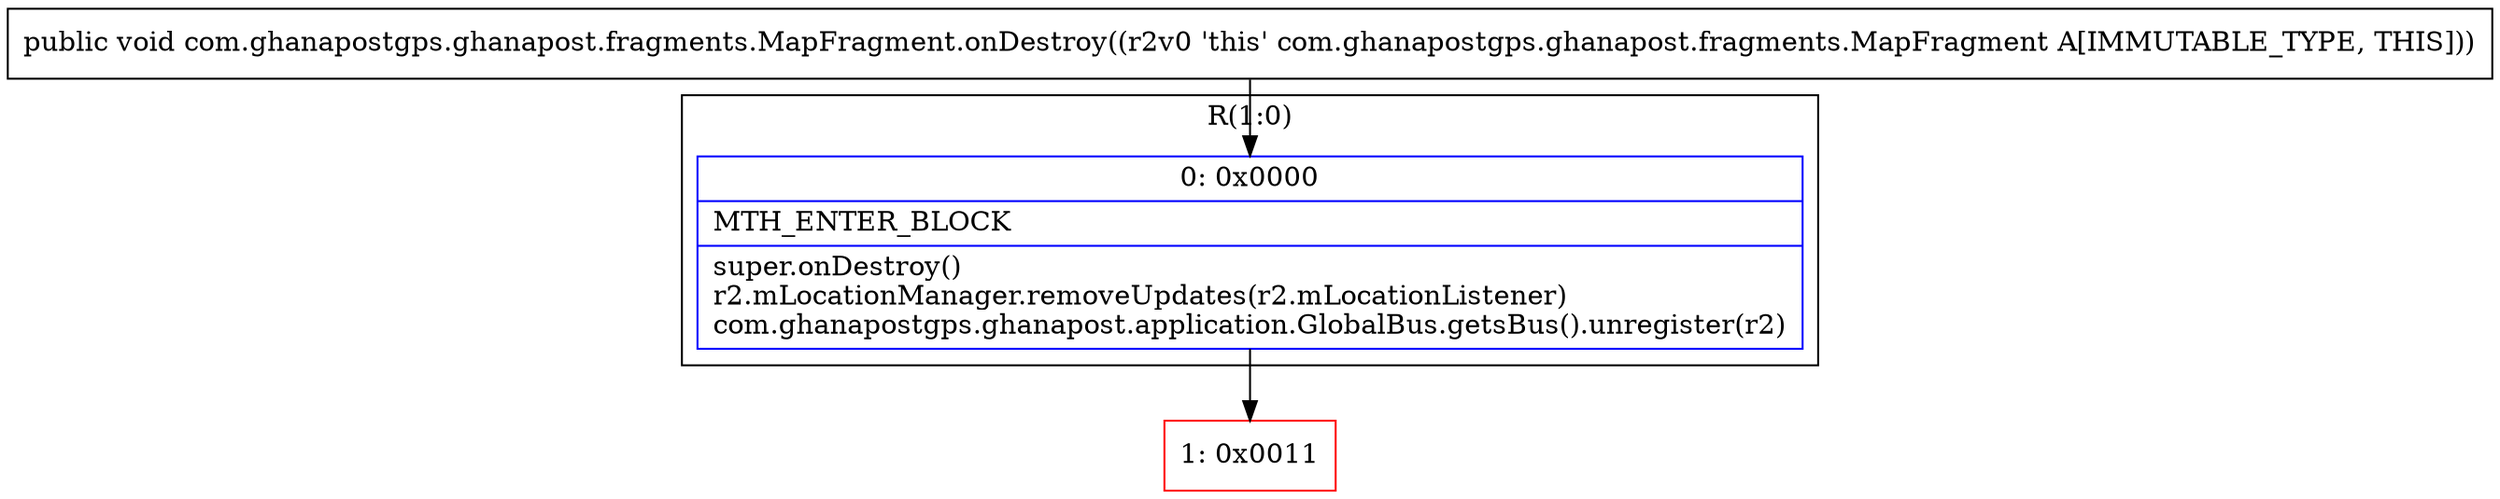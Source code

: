 digraph "CFG forcom.ghanapostgps.ghanapost.fragments.MapFragment.onDestroy()V" {
subgraph cluster_Region_194500897 {
label = "R(1:0)";
node [shape=record,color=blue];
Node_0 [shape=record,label="{0\:\ 0x0000|MTH_ENTER_BLOCK\l|super.onDestroy()\lr2.mLocationManager.removeUpdates(r2.mLocationListener)\lcom.ghanapostgps.ghanapost.application.GlobalBus.getsBus().unregister(r2)\l}"];
}
Node_1 [shape=record,color=red,label="{1\:\ 0x0011}"];
MethodNode[shape=record,label="{public void com.ghanapostgps.ghanapost.fragments.MapFragment.onDestroy((r2v0 'this' com.ghanapostgps.ghanapost.fragments.MapFragment A[IMMUTABLE_TYPE, THIS])) }"];
MethodNode -> Node_0;
Node_0 -> Node_1;
}

